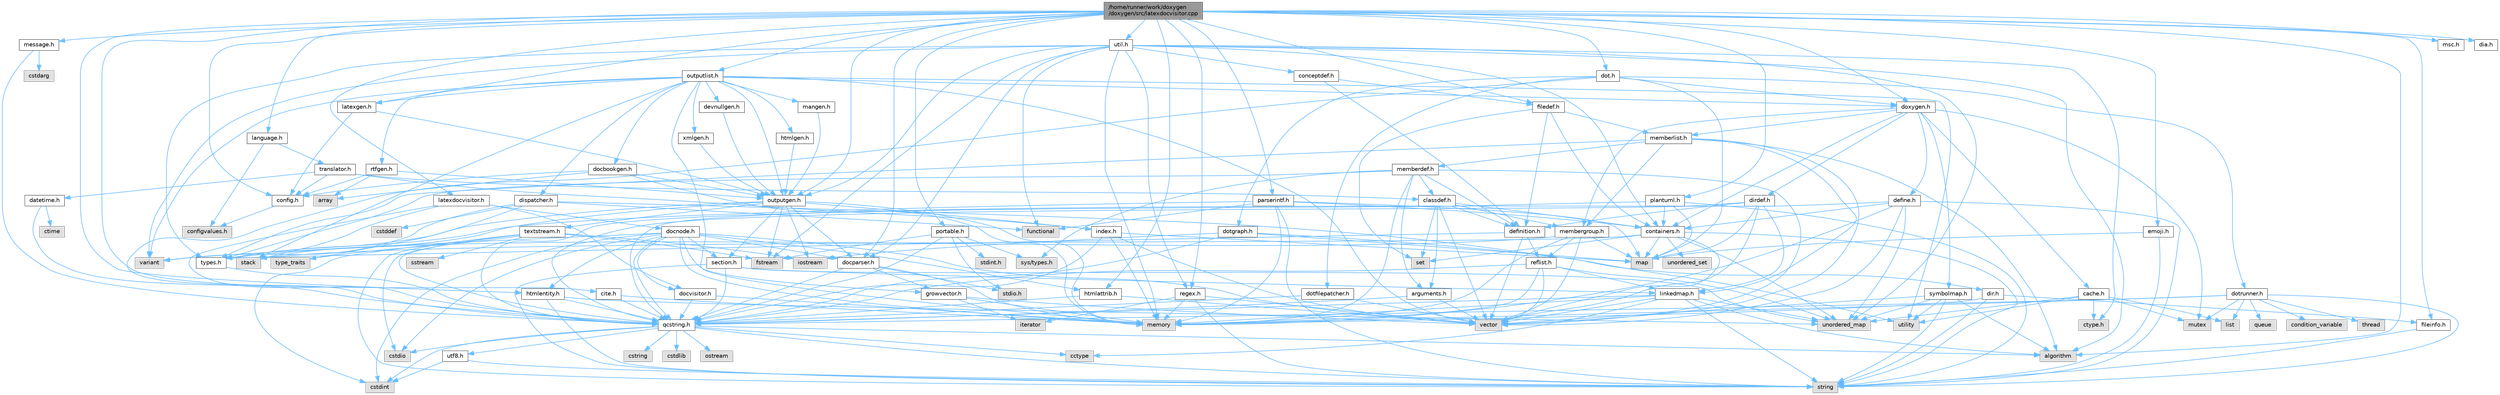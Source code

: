 digraph "/home/runner/work/doxygen/doxygen/src/latexdocvisitor.cpp"
{
 // INTERACTIVE_SVG=YES
 // LATEX_PDF_SIZE
  bgcolor="transparent";
  edge [fontname=Helvetica,fontsize=10,labelfontname=Helvetica,labelfontsize=10];
  node [fontname=Helvetica,fontsize=10,shape=box,height=0.2,width=0.4];
  Node1 [id="Node000001",label="/home/runner/work/doxygen\l/doxygen/src/latexdocvisitor.cpp",height=0.2,width=0.4,color="gray40", fillcolor="grey60", style="filled", fontcolor="black",tooltip=" "];
  Node1 -> Node2 [id="edge1_Node000001_Node000002",color="steelblue1",style="solid",tooltip=" "];
  Node2 [id="Node000002",label="algorithm",height=0.2,width=0.4,color="grey60", fillcolor="#E0E0E0", style="filled",tooltip=" "];
  Node1 -> Node3 [id="edge2_Node000001_Node000003",color="steelblue1",style="solid",tooltip=" "];
  Node3 [id="Node000003",label="htmlattrib.h",height=0.2,width=0.4,color="grey40", fillcolor="white", style="filled",URL="$d0/d73/htmlattrib_8h.html",tooltip=" "];
  Node3 -> Node4 [id="edge3_Node000003_Node000004",color="steelblue1",style="solid",tooltip=" "];
  Node4 [id="Node000004",label="vector",height=0.2,width=0.4,color="grey60", fillcolor="#E0E0E0", style="filled",tooltip=" "];
  Node3 -> Node5 [id="edge4_Node000003_Node000005",color="steelblue1",style="solid",tooltip=" "];
  Node5 [id="Node000005",label="qcstring.h",height=0.2,width=0.4,color="grey40", fillcolor="white", style="filled",URL="$d7/d5c/qcstring_8h.html",tooltip=" "];
  Node5 -> Node6 [id="edge5_Node000005_Node000006",color="steelblue1",style="solid",tooltip=" "];
  Node6 [id="Node000006",label="string",height=0.2,width=0.4,color="grey60", fillcolor="#E0E0E0", style="filled",tooltip=" "];
  Node5 -> Node2 [id="edge6_Node000005_Node000002",color="steelblue1",style="solid",tooltip=" "];
  Node5 -> Node7 [id="edge7_Node000005_Node000007",color="steelblue1",style="solid",tooltip=" "];
  Node7 [id="Node000007",label="cctype",height=0.2,width=0.4,color="grey60", fillcolor="#E0E0E0", style="filled",tooltip=" "];
  Node5 -> Node8 [id="edge8_Node000005_Node000008",color="steelblue1",style="solid",tooltip=" "];
  Node8 [id="Node000008",label="cstring",height=0.2,width=0.4,color="grey60", fillcolor="#E0E0E0", style="filled",tooltip=" "];
  Node5 -> Node9 [id="edge9_Node000005_Node000009",color="steelblue1",style="solid",tooltip=" "];
  Node9 [id="Node000009",label="cstdio",height=0.2,width=0.4,color="grey60", fillcolor="#E0E0E0", style="filled",tooltip=" "];
  Node5 -> Node10 [id="edge10_Node000005_Node000010",color="steelblue1",style="solid",tooltip=" "];
  Node10 [id="Node000010",label="cstdlib",height=0.2,width=0.4,color="grey60", fillcolor="#E0E0E0", style="filled",tooltip=" "];
  Node5 -> Node11 [id="edge11_Node000005_Node000011",color="steelblue1",style="solid",tooltip=" "];
  Node11 [id="Node000011",label="cstdint",height=0.2,width=0.4,color="grey60", fillcolor="#E0E0E0", style="filled",tooltip=" "];
  Node5 -> Node12 [id="edge12_Node000005_Node000012",color="steelblue1",style="solid",tooltip=" "];
  Node12 [id="Node000012",label="ostream",height=0.2,width=0.4,color="grey60", fillcolor="#E0E0E0", style="filled",tooltip=" "];
  Node5 -> Node13 [id="edge13_Node000005_Node000013",color="steelblue1",style="solid",tooltip=" "];
  Node13 [id="Node000013",label="utf8.h",height=0.2,width=0.4,color="grey40", fillcolor="white", style="filled",URL="$db/d7c/utf8_8h.html",tooltip="Various UTF8 related helper functions."];
  Node13 -> Node11 [id="edge14_Node000013_Node000011",color="steelblue1",style="solid",tooltip=" "];
  Node13 -> Node6 [id="edge15_Node000013_Node000006",color="steelblue1",style="solid",tooltip=" "];
  Node1 -> Node14 [id="edge16_Node000001_Node000014",color="steelblue1",style="solid",tooltip=" "];
  Node14 [id="Node000014",label="latexdocvisitor.h",height=0.2,width=0.4,color="grey40", fillcolor="white", style="filled",URL="$d8/d99/latexdocvisitor_8h.html",tooltip=" "];
  Node14 -> Node15 [id="edge17_Node000014_Node000015",color="steelblue1",style="solid",tooltip=" "];
  Node15 [id="Node000015",label="stack",height=0.2,width=0.4,color="grey60", fillcolor="#E0E0E0", style="filled",tooltip=" "];
  Node14 -> Node5 [id="edge18_Node000014_Node000005",color="steelblue1",style="solid",tooltip=" "];
  Node14 -> Node16 [id="edge19_Node000014_Node000016",color="steelblue1",style="solid",tooltip=" "];
  Node16 [id="Node000016",label="docvisitor.h",height=0.2,width=0.4,color="grey40", fillcolor="white", style="filled",URL="$d2/d3c/docvisitor_8h.html",tooltip=" "];
  Node16 -> Node17 [id="edge20_Node000016_Node000017",color="steelblue1",style="solid",tooltip=" "];
  Node17 [id="Node000017",label="memory",height=0.2,width=0.4,color="grey60", fillcolor="#E0E0E0", style="filled",tooltip=" "];
  Node16 -> Node5 [id="edge21_Node000016_Node000005",color="steelblue1",style="solid",tooltip=" "];
  Node14 -> Node18 [id="edge22_Node000014_Node000018",color="steelblue1",style="solid",tooltip=" "];
  Node18 [id="Node000018",label="docnode.h",height=0.2,width=0.4,color="grey40", fillcolor="white", style="filled",URL="$de/d2b/docnode_8h.html",tooltip=" "];
  Node18 -> Node9 [id="edge23_Node000018_Node000009",color="steelblue1",style="solid",tooltip=" "];
  Node18 -> Node11 [id="edge24_Node000018_Node000011",color="steelblue1",style="solid",tooltip=" "];
  Node18 -> Node4 [id="edge25_Node000018_Node000004",color="steelblue1",style="solid",tooltip=" "];
  Node18 -> Node17 [id="edge26_Node000018_Node000017",color="steelblue1",style="solid",tooltip=" "];
  Node18 -> Node19 [id="edge27_Node000018_Node000019",color="steelblue1",style="solid",tooltip=" "];
  Node19 [id="Node000019",label="variant",height=0.2,width=0.4,color="grey60", fillcolor="#E0E0E0", style="filled",tooltip=" "];
  Node18 -> Node5 [id="edge28_Node000018_Node000005",color="steelblue1",style="solid",tooltip=" "];
  Node18 -> Node16 [id="edge29_Node000018_Node000016",color="steelblue1",style="solid",tooltip=" "];
  Node18 -> Node20 [id="edge30_Node000018_Node000020",color="steelblue1",style="solid",tooltip=" "];
  Node20 [id="Node000020",label="docparser.h",height=0.2,width=0.4,color="grey40", fillcolor="white", style="filled",URL="$de/d9c/docparser_8h.html",tooltip=" "];
  Node20 -> Node21 [id="edge31_Node000020_Node000021",color="steelblue1",style="solid",tooltip=" "];
  Node21 [id="Node000021",label="stdio.h",height=0.2,width=0.4,color="grey60", fillcolor="#E0E0E0", style="filled",tooltip=" "];
  Node20 -> Node17 [id="edge32_Node000020_Node000017",color="steelblue1",style="solid",tooltip=" "];
  Node20 -> Node5 [id="edge33_Node000020_Node000005",color="steelblue1",style="solid",tooltip=" "];
  Node20 -> Node22 [id="edge34_Node000020_Node000022",color="steelblue1",style="solid",tooltip=" "];
  Node22 [id="Node000022",label="growvector.h",height=0.2,width=0.4,color="grey40", fillcolor="white", style="filled",URL="$d7/d50/growvector_8h.html",tooltip=" "];
  Node22 -> Node4 [id="edge35_Node000022_Node000004",color="steelblue1",style="solid",tooltip=" "];
  Node22 -> Node17 [id="edge36_Node000022_Node000017",color="steelblue1",style="solid",tooltip=" "];
  Node22 -> Node23 [id="edge37_Node000022_Node000023",color="steelblue1",style="solid",tooltip=" "];
  Node23 [id="Node000023",label="iterator",height=0.2,width=0.4,color="grey60", fillcolor="#E0E0E0", style="filled",tooltip=" "];
  Node18 -> Node3 [id="edge38_Node000018_Node000003",color="steelblue1",style="solid",tooltip=" "];
  Node18 -> Node24 [id="edge39_Node000018_Node000024",color="steelblue1",style="solid",tooltip=" "];
  Node24 [id="Node000024",label="htmlentity.h",height=0.2,width=0.4,color="grey40", fillcolor="white", style="filled",URL="$db/dc6/htmlentity_8h.html",tooltip=" "];
  Node24 -> Node25 [id="edge40_Node000024_Node000025",color="steelblue1",style="solid",tooltip=" "];
  Node25 [id="Node000025",label="unordered_map",height=0.2,width=0.4,color="grey60", fillcolor="#E0E0E0", style="filled",tooltip=" "];
  Node24 -> Node6 [id="edge41_Node000024_Node000006",color="steelblue1",style="solid",tooltip=" "];
  Node24 -> Node5 [id="edge42_Node000024_Node000005",color="steelblue1",style="solid",tooltip=" "];
  Node18 -> Node22 [id="edge43_Node000018_Node000022",color="steelblue1",style="solid",tooltip=" "];
  Node18 -> Node26 [id="edge44_Node000018_Node000026",color="steelblue1",style="solid",tooltip=" "];
  Node26 [id="Node000026",label="section.h",height=0.2,width=0.4,color="grey40", fillcolor="white", style="filled",URL="$d1/d2a/section_8h.html",tooltip=" "];
  Node26 -> Node6 [id="edge45_Node000026_Node000006",color="steelblue1",style="solid",tooltip=" "];
  Node26 -> Node25 [id="edge46_Node000026_Node000025",color="steelblue1",style="solid",tooltip=" "];
  Node26 -> Node5 [id="edge47_Node000026_Node000005",color="steelblue1",style="solid",tooltip=" "];
  Node26 -> Node27 [id="edge48_Node000026_Node000027",color="steelblue1",style="solid",tooltip=" "];
  Node27 [id="Node000027",label="linkedmap.h",height=0.2,width=0.4,color="grey40", fillcolor="white", style="filled",URL="$da/de1/linkedmap_8h.html",tooltip=" "];
  Node27 -> Node25 [id="edge49_Node000027_Node000025",color="steelblue1",style="solid",tooltip=" "];
  Node27 -> Node4 [id="edge50_Node000027_Node000004",color="steelblue1",style="solid",tooltip=" "];
  Node27 -> Node17 [id="edge51_Node000027_Node000017",color="steelblue1",style="solid",tooltip=" "];
  Node27 -> Node6 [id="edge52_Node000027_Node000006",color="steelblue1",style="solid",tooltip=" "];
  Node27 -> Node2 [id="edge53_Node000027_Node000002",color="steelblue1",style="solid",tooltip=" "];
  Node27 -> Node7 [id="edge54_Node000027_Node000007",color="steelblue1",style="solid",tooltip=" "];
  Node27 -> Node5 [id="edge55_Node000027_Node000005",color="steelblue1",style="solid",tooltip=" "];
  Node1 -> Node28 [id="edge56_Node000001_Node000028",color="steelblue1",style="solid",tooltip=" "];
  Node28 [id="Node000028",label="latexgen.h",height=0.2,width=0.4,color="grey40", fillcolor="white", style="filled",URL="$d6/d9c/latexgen_8h.html",tooltip=" "];
  Node28 -> Node29 [id="edge57_Node000028_Node000029",color="steelblue1",style="solid",tooltip=" "];
  Node29 [id="Node000029",label="config.h",height=0.2,width=0.4,color="grey40", fillcolor="white", style="filled",URL="$db/d16/config_8h.html",tooltip=" "];
  Node29 -> Node30 [id="edge58_Node000029_Node000030",color="steelblue1",style="solid",tooltip=" "];
  Node30 [id="Node000030",label="configvalues.h",height=0.2,width=0.4,color="grey60", fillcolor="#E0E0E0", style="filled",tooltip=" "];
  Node28 -> Node31 [id="edge59_Node000028_Node000031",color="steelblue1",style="solid",tooltip=" "];
  Node31 [id="Node000031",label="outputgen.h",height=0.2,width=0.4,color="grey40", fillcolor="white", style="filled",URL="$df/d06/outputgen_8h.html",tooltip=" "];
  Node31 -> Node17 [id="edge60_Node000031_Node000017",color="steelblue1",style="solid",tooltip=" "];
  Node31 -> Node15 [id="edge61_Node000031_Node000015",color="steelblue1",style="solid",tooltip=" "];
  Node31 -> Node32 [id="edge62_Node000031_Node000032",color="steelblue1",style="solid",tooltip=" "];
  Node32 [id="Node000032",label="iostream",height=0.2,width=0.4,color="grey60", fillcolor="#E0E0E0", style="filled",tooltip=" "];
  Node31 -> Node33 [id="edge63_Node000031_Node000033",color="steelblue1",style="solid",tooltip=" "];
  Node33 [id="Node000033",label="fstream",height=0.2,width=0.4,color="grey60", fillcolor="#E0E0E0", style="filled",tooltip=" "];
  Node31 -> Node34 [id="edge64_Node000031_Node000034",color="steelblue1",style="solid",tooltip=" "];
  Node34 [id="Node000034",label="types.h",height=0.2,width=0.4,color="grey40", fillcolor="white", style="filled",URL="$d9/d49/types_8h.html",tooltip="This file contains a number of basic enums and types."];
  Node34 -> Node5 [id="edge65_Node000034_Node000005",color="steelblue1",style="solid",tooltip=" "];
  Node31 -> Node35 [id="edge66_Node000031_Node000035",color="steelblue1",style="solid",tooltip=" "];
  Node35 [id="Node000035",label="index.h",height=0.2,width=0.4,color="grey40", fillcolor="white", style="filled",URL="$d1/db5/index_8h.html",tooltip=" "];
  Node35 -> Node17 [id="edge67_Node000035_Node000017",color="steelblue1",style="solid",tooltip=" "];
  Node35 -> Node4 [id="edge68_Node000035_Node000004",color="steelblue1",style="solid",tooltip=" "];
  Node35 -> Node36 [id="edge69_Node000035_Node000036",color="steelblue1",style="solid",tooltip=" "];
  Node36 [id="Node000036",label="map",height=0.2,width=0.4,color="grey60", fillcolor="#E0E0E0", style="filled",tooltip=" "];
  Node35 -> Node5 [id="edge70_Node000035_Node000005",color="steelblue1",style="solid",tooltip=" "];
  Node31 -> Node26 [id="edge71_Node000031_Node000026",color="steelblue1",style="solid",tooltip=" "];
  Node31 -> Node37 [id="edge72_Node000031_Node000037",color="steelblue1",style="solid",tooltip=" "];
  Node37 [id="Node000037",label="textstream.h",height=0.2,width=0.4,color="grey40", fillcolor="white", style="filled",URL="$d4/d7d/textstream_8h.html",tooltip=" "];
  Node37 -> Node6 [id="edge73_Node000037_Node000006",color="steelblue1",style="solid",tooltip=" "];
  Node37 -> Node32 [id="edge74_Node000037_Node000032",color="steelblue1",style="solid",tooltip=" "];
  Node37 -> Node38 [id="edge75_Node000037_Node000038",color="steelblue1",style="solid",tooltip=" "];
  Node38 [id="Node000038",label="sstream",height=0.2,width=0.4,color="grey60", fillcolor="#E0E0E0", style="filled",tooltip=" "];
  Node37 -> Node11 [id="edge76_Node000037_Node000011",color="steelblue1",style="solid",tooltip=" "];
  Node37 -> Node9 [id="edge77_Node000037_Node000009",color="steelblue1",style="solid",tooltip=" "];
  Node37 -> Node33 [id="edge78_Node000037_Node000033",color="steelblue1",style="solid",tooltip=" "];
  Node37 -> Node39 [id="edge79_Node000037_Node000039",color="steelblue1",style="solid",tooltip=" "];
  Node39 [id="Node000039",label="type_traits",height=0.2,width=0.4,color="grey60", fillcolor="#E0E0E0", style="filled",tooltip=" "];
  Node37 -> Node5 [id="edge80_Node000037_Node000005",color="steelblue1",style="solid",tooltip=" "];
  Node31 -> Node20 [id="edge81_Node000031_Node000020",color="steelblue1",style="solid",tooltip=" "];
  Node1 -> Node20 [id="edge82_Node000001_Node000020",color="steelblue1",style="solid",tooltip=" "];
  Node1 -> Node40 [id="edge83_Node000001_Node000040",color="steelblue1",style="solid",tooltip=" "];
  Node40 [id="Node000040",label="language.h",height=0.2,width=0.4,color="grey40", fillcolor="white", style="filled",URL="$d8/dce/language_8h.html",tooltip=" "];
  Node40 -> Node41 [id="edge84_Node000040_Node000041",color="steelblue1",style="solid",tooltip=" "];
  Node41 [id="Node000041",label="translator.h",height=0.2,width=0.4,color="grey40", fillcolor="white", style="filled",URL="$d9/df1/translator_8h.html",tooltip=" "];
  Node41 -> Node42 [id="edge85_Node000041_Node000042",color="steelblue1",style="solid",tooltip=" "];
  Node42 [id="Node000042",label="classdef.h",height=0.2,width=0.4,color="grey40", fillcolor="white", style="filled",URL="$d1/da6/classdef_8h.html",tooltip=" "];
  Node42 -> Node4 [id="edge86_Node000042_Node000004",color="steelblue1",style="solid",tooltip=" "];
  Node42 -> Node43 [id="edge87_Node000042_Node000043",color="steelblue1",style="solid",tooltip=" "];
  Node43 [id="Node000043",label="set",height=0.2,width=0.4,color="grey60", fillcolor="#E0E0E0", style="filled",tooltip=" "];
  Node42 -> Node44 [id="edge88_Node000042_Node000044",color="steelblue1",style="solid",tooltip=" "];
  Node44 [id="Node000044",label="containers.h",height=0.2,width=0.4,color="grey40", fillcolor="white", style="filled",URL="$d5/d75/containers_8h.html",tooltip=" "];
  Node44 -> Node4 [id="edge89_Node000044_Node000004",color="steelblue1",style="solid",tooltip=" "];
  Node44 -> Node6 [id="edge90_Node000044_Node000006",color="steelblue1",style="solid",tooltip=" "];
  Node44 -> Node43 [id="edge91_Node000044_Node000043",color="steelblue1",style="solid",tooltip=" "];
  Node44 -> Node36 [id="edge92_Node000044_Node000036",color="steelblue1",style="solid",tooltip=" "];
  Node44 -> Node45 [id="edge93_Node000044_Node000045",color="steelblue1",style="solid",tooltip=" "];
  Node45 [id="Node000045",label="unordered_set",height=0.2,width=0.4,color="grey60", fillcolor="#E0E0E0", style="filled",tooltip=" "];
  Node44 -> Node25 [id="edge94_Node000044_Node000025",color="steelblue1",style="solid",tooltip=" "];
  Node44 -> Node15 [id="edge95_Node000044_Node000015",color="steelblue1",style="solid",tooltip=" "];
  Node42 -> Node46 [id="edge96_Node000042_Node000046",color="steelblue1",style="solid",tooltip=" "];
  Node46 [id="Node000046",label="definition.h",height=0.2,width=0.4,color="grey40", fillcolor="white", style="filled",URL="$df/da1/definition_8h.html",tooltip=" "];
  Node46 -> Node4 [id="edge97_Node000046_Node000004",color="steelblue1",style="solid",tooltip=" "];
  Node46 -> Node34 [id="edge98_Node000046_Node000034",color="steelblue1",style="solid",tooltip=" "];
  Node46 -> Node47 [id="edge99_Node000046_Node000047",color="steelblue1",style="solid",tooltip=" "];
  Node47 [id="Node000047",label="reflist.h",height=0.2,width=0.4,color="grey40", fillcolor="white", style="filled",URL="$d1/d02/reflist_8h.html",tooltip=" "];
  Node47 -> Node4 [id="edge100_Node000047_Node000004",color="steelblue1",style="solid",tooltip=" "];
  Node47 -> Node25 [id="edge101_Node000047_Node000025",color="steelblue1",style="solid",tooltip=" "];
  Node47 -> Node17 [id="edge102_Node000047_Node000017",color="steelblue1",style="solid",tooltip=" "];
  Node47 -> Node5 [id="edge103_Node000047_Node000005",color="steelblue1",style="solid",tooltip=" "];
  Node47 -> Node27 [id="edge104_Node000047_Node000027",color="steelblue1",style="solid",tooltip=" "];
  Node42 -> Node48 [id="edge105_Node000042_Node000048",color="steelblue1",style="solid",tooltip=" "];
  Node48 [id="Node000048",label="arguments.h",height=0.2,width=0.4,color="grey40", fillcolor="white", style="filled",URL="$df/d9b/arguments_8h.html",tooltip=" "];
  Node48 -> Node4 [id="edge106_Node000048_Node000004",color="steelblue1",style="solid",tooltip=" "];
  Node48 -> Node5 [id="edge107_Node000048_Node000005",color="steelblue1",style="solid",tooltip=" "];
  Node42 -> Node49 [id="edge108_Node000042_Node000049",color="steelblue1",style="solid",tooltip=" "];
  Node49 [id="Node000049",label="membergroup.h",height=0.2,width=0.4,color="grey40", fillcolor="white", style="filled",URL="$d9/d11/membergroup_8h.html",tooltip=" "];
  Node49 -> Node4 [id="edge109_Node000049_Node000004",color="steelblue1",style="solid",tooltip=" "];
  Node49 -> Node36 [id="edge110_Node000049_Node000036",color="steelblue1",style="solid",tooltip=" "];
  Node49 -> Node17 [id="edge111_Node000049_Node000017",color="steelblue1",style="solid",tooltip=" "];
  Node49 -> Node34 [id="edge112_Node000049_Node000034",color="steelblue1",style="solid",tooltip=" "];
  Node49 -> Node47 [id="edge113_Node000049_Node000047",color="steelblue1",style="solid",tooltip=" "];
  Node41 -> Node29 [id="edge114_Node000041_Node000029",color="steelblue1",style="solid",tooltip=" "];
  Node41 -> Node50 [id="edge115_Node000041_Node000050",color="steelblue1",style="solid",tooltip=" "];
  Node50 [id="Node000050",label="datetime.h",height=0.2,width=0.4,color="grey40", fillcolor="white", style="filled",URL="$de/d1b/datetime_8h.html",tooltip=" "];
  Node50 -> Node51 [id="edge116_Node000050_Node000051",color="steelblue1",style="solid",tooltip=" "];
  Node51 [id="Node000051",label="ctime",height=0.2,width=0.4,color="grey60", fillcolor="#E0E0E0", style="filled",tooltip=" "];
  Node50 -> Node5 [id="edge117_Node000050_Node000005",color="steelblue1",style="solid",tooltip=" "];
  Node41 -> Node35 [id="edge118_Node000041_Node000035",color="steelblue1",style="solid",tooltip=" "];
  Node40 -> Node30 [id="edge119_Node000040_Node000030",color="steelblue1",style="solid",tooltip=" "];
  Node1 -> Node52 [id="edge120_Node000001_Node000052",color="steelblue1",style="solid",tooltip=" "];
  Node52 [id="Node000052",label="doxygen.h",height=0.2,width=0.4,color="grey40", fillcolor="white", style="filled",URL="$d1/da1/doxygen_8h.html",tooltip=" "];
  Node52 -> Node53 [id="edge121_Node000052_Node000053",color="steelblue1",style="solid",tooltip=" "];
  Node53 [id="Node000053",label="mutex",height=0.2,width=0.4,color="grey60", fillcolor="#E0E0E0", style="filled",tooltip=" "];
  Node52 -> Node44 [id="edge122_Node000052_Node000044",color="steelblue1",style="solid",tooltip=" "];
  Node52 -> Node49 [id="edge123_Node000052_Node000049",color="steelblue1",style="solid",tooltip=" "];
  Node52 -> Node54 [id="edge124_Node000052_Node000054",color="steelblue1",style="solid",tooltip=" "];
  Node54 [id="Node000054",label="dirdef.h",height=0.2,width=0.4,color="grey40", fillcolor="white", style="filled",URL="$d6/d15/dirdef_8h.html",tooltip=" "];
  Node54 -> Node4 [id="edge125_Node000054_Node000004",color="steelblue1",style="solid",tooltip=" "];
  Node54 -> Node36 [id="edge126_Node000054_Node000036",color="steelblue1",style="solid",tooltip=" "];
  Node54 -> Node5 [id="edge127_Node000054_Node000005",color="steelblue1",style="solid",tooltip=" "];
  Node54 -> Node27 [id="edge128_Node000054_Node000027",color="steelblue1",style="solid",tooltip=" "];
  Node54 -> Node46 [id="edge129_Node000054_Node000046",color="steelblue1",style="solid",tooltip=" "];
  Node52 -> Node55 [id="edge130_Node000052_Node000055",color="steelblue1",style="solid",tooltip=" "];
  Node55 [id="Node000055",label="memberlist.h",height=0.2,width=0.4,color="grey40", fillcolor="white", style="filled",URL="$dd/d78/memberlist_8h.html",tooltip=" "];
  Node55 -> Node4 [id="edge131_Node000055_Node000004",color="steelblue1",style="solid",tooltip=" "];
  Node55 -> Node2 [id="edge132_Node000055_Node000002",color="steelblue1",style="solid",tooltip=" "];
  Node55 -> Node56 [id="edge133_Node000055_Node000056",color="steelblue1",style="solid",tooltip=" "];
  Node56 [id="Node000056",label="memberdef.h",height=0.2,width=0.4,color="grey40", fillcolor="white", style="filled",URL="$d4/d46/memberdef_8h.html",tooltip=" "];
  Node56 -> Node4 [id="edge134_Node000056_Node000004",color="steelblue1",style="solid",tooltip=" "];
  Node56 -> Node17 [id="edge135_Node000056_Node000017",color="steelblue1",style="solid",tooltip=" "];
  Node56 -> Node57 [id="edge136_Node000056_Node000057",color="steelblue1",style="solid",tooltip=" "];
  Node57 [id="Node000057",label="sys/types.h",height=0.2,width=0.4,color="grey60", fillcolor="#E0E0E0", style="filled",tooltip=" "];
  Node56 -> Node34 [id="edge137_Node000056_Node000034",color="steelblue1",style="solid",tooltip=" "];
  Node56 -> Node46 [id="edge138_Node000056_Node000046",color="steelblue1",style="solid",tooltip=" "];
  Node56 -> Node48 [id="edge139_Node000056_Node000048",color="steelblue1",style="solid",tooltip=" "];
  Node56 -> Node42 [id="edge140_Node000056_Node000042",color="steelblue1",style="solid",tooltip=" "];
  Node55 -> Node27 [id="edge141_Node000055_Node000027",color="steelblue1",style="solid",tooltip=" "];
  Node55 -> Node34 [id="edge142_Node000055_Node000034",color="steelblue1",style="solid",tooltip=" "];
  Node55 -> Node49 [id="edge143_Node000055_Node000049",color="steelblue1",style="solid",tooltip=" "];
  Node52 -> Node58 [id="edge144_Node000052_Node000058",color="steelblue1",style="solid",tooltip=" "];
  Node58 [id="Node000058",label="define.h",height=0.2,width=0.4,color="grey40", fillcolor="white", style="filled",URL="$df/d67/define_8h.html",tooltip=" "];
  Node58 -> Node4 [id="edge145_Node000058_Node000004",color="steelblue1",style="solid",tooltip=" "];
  Node58 -> Node17 [id="edge146_Node000058_Node000017",color="steelblue1",style="solid",tooltip=" "];
  Node58 -> Node6 [id="edge147_Node000058_Node000006",color="steelblue1",style="solid",tooltip=" "];
  Node58 -> Node25 [id="edge148_Node000058_Node000025",color="steelblue1",style="solid",tooltip=" "];
  Node58 -> Node5 [id="edge149_Node000058_Node000005",color="steelblue1",style="solid",tooltip=" "];
  Node58 -> Node44 [id="edge150_Node000058_Node000044",color="steelblue1",style="solid",tooltip=" "];
  Node52 -> Node59 [id="edge151_Node000052_Node000059",color="steelblue1",style="solid",tooltip=" "];
  Node59 [id="Node000059",label="cache.h",height=0.2,width=0.4,color="grey40", fillcolor="white", style="filled",URL="$d3/d26/cache_8h.html",tooltip=" "];
  Node59 -> Node60 [id="edge152_Node000059_Node000060",color="steelblue1",style="solid",tooltip=" "];
  Node60 [id="Node000060",label="list",height=0.2,width=0.4,color="grey60", fillcolor="#E0E0E0", style="filled",tooltip=" "];
  Node59 -> Node25 [id="edge153_Node000059_Node000025",color="steelblue1",style="solid",tooltip=" "];
  Node59 -> Node53 [id="edge154_Node000059_Node000053",color="steelblue1",style="solid",tooltip=" "];
  Node59 -> Node61 [id="edge155_Node000059_Node000061",color="steelblue1",style="solid",tooltip=" "];
  Node61 [id="Node000061",label="utility",height=0.2,width=0.4,color="grey60", fillcolor="#E0E0E0", style="filled",tooltip=" "];
  Node59 -> Node62 [id="edge156_Node000059_Node000062",color="steelblue1",style="solid",tooltip=" "];
  Node62 [id="Node000062",label="ctype.h",height=0.2,width=0.4,color="grey60", fillcolor="#E0E0E0", style="filled",tooltip=" "];
  Node52 -> Node63 [id="edge157_Node000052_Node000063",color="steelblue1",style="solid",tooltip=" "];
  Node63 [id="Node000063",label="symbolmap.h",height=0.2,width=0.4,color="grey40", fillcolor="white", style="filled",URL="$d7/ddd/symbolmap_8h.html",tooltip=" "];
  Node63 -> Node2 [id="edge158_Node000063_Node000002",color="steelblue1",style="solid",tooltip=" "];
  Node63 -> Node25 [id="edge159_Node000063_Node000025",color="steelblue1",style="solid",tooltip=" "];
  Node63 -> Node4 [id="edge160_Node000063_Node000004",color="steelblue1",style="solid",tooltip=" "];
  Node63 -> Node6 [id="edge161_Node000063_Node000006",color="steelblue1",style="solid",tooltip=" "];
  Node63 -> Node61 [id="edge162_Node000063_Node000061",color="steelblue1",style="solid",tooltip=" "];
  Node1 -> Node31 [id="edge163_Node000001_Node000031",color="steelblue1",style="solid",tooltip=" "];
  Node1 -> Node64 [id="edge164_Node000001_Node000064",color="steelblue1",style="solid",tooltip=" "];
  Node64 [id="Node000064",label="outputlist.h",height=0.2,width=0.4,color="grey40", fillcolor="white", style="filled",URL="$d2/db9/outputlist_8h.html",tooltip=" "];
  Node64 -> Node61 [id="edge165_Node000064_Node000061",color="steelblue1",style="solid",tooltip=" "];
  Node64 -> Node4 [id="edge166_Node000064_Node000004",color="steelblue1",style="solid",tooltip=" "];
  Node64 -> Node17 [id="edge167_Node000064_Node000017",color="steelblue1",style="solid",tooltip=" "];
  Node64 -> Node19 [id="edge168_Node000064_Node000019",color="steelblue1",style="solid",tooltip=" "];
  Node64 -> Node15 [id="edge169_Node000064_Node000015",color="steelblue1",style="solid",tooltip=" "];
  Node64 -> Node31 [id="edge170_Node000064_Node000031",color="steelblue1",style="solid",tooltip=" "];
  Node64 -> Node52 [id="edge171_Node000064_Node000052",color="steelblue1",style="solid",tooltip=" "];
  Node64 -> Node65 [id="edge172_Node000064_Node000065",color="steelblue1",style="solid",tooltip=" "];
  Node65 [id="Node000065",label="dispatcher.h",height=0.2,width=0.4,color="grey40", fillcolor="white", style="filled",URL="$da/d73/dispatcher_8h.html",tooltip=" "];
  Node65 -> Node66 [id="edge173_Node000065_Node000066",color="steelblue1",style="solid",tooltip=" "];
  Node66 [id="Node000066",label="cstddef",height=0.2,width=0.4,color="grey60", fillcolor="#E0E0E0", style="filled",tooltip=" "];
  Node65 -> Node61 [id="edge174_Node000065_Node000061",color="steelblue1",style="solid",tooltip=" "];
  Node65 -> Node67 [id="edge175_Node000065_Node000067",color="steelblue1",style="solid",tooltip=" "];
  Node67 [id="Node000067",label="functional",height=0.2,width=0.4,color="grey60", fillcolor="#E0E0E0", style="filled",tooltip=" "];
  Node65 -> Node19 [id="edge176_Node000065_Node000019",color="steelblue1",style="solid",tooltip=" "];
  Node65 -> Node39 [id="edge177_Node000065_Node000039",color="steelblue1",style="solid",tooltip=" "];
  Node64 -> Node68 [id="edge178_Node000064_Node000068",color="steelblue1",style="solid",tooltip=" "];
  Node68 [id="Node000068",label="htmlgen.h",height=0.2,width=0.4,color="grey40", fillcolor="white", style="filled",URL="$d8/d56/htmlgen_8h.html",tooltip=" "];
  Node68 -> Node31 [id="edge179_Node000068_Node000031",color="steelblue1",style="solid",tooltip=" "];
  Node64 -> Node28 [id="edge180_Node000064_Node000028",color="steelblue1",style="solid",tooltip=" "];
  Node64 -> Node69 [id="edge181_Node000064_Node000069",color="steelblue1",style="solid",tooltip=" "];
  Node69 [id="Node000069",label="rtfgen.h",height=0.2,width=0.4,color="grey40", fillcolor="white", style="filled",URL="$d4/daa/rtfgen_8h.html",tooltip=" "];
  Node69 -> Node70 [id="edge182_Node000069_Node000070",color="steelblue1",style="solid",tooltip=" "];
  Node70 [id="Node000070",label="array",height=0.2,width=0.4,color="grey60", fillcolor="#E0E0E0", style="filled",tooltip=" "];
  Node69 -> Node29 [id="edge183_Node000069_Node000029",color="steelblue1",style="solid",tooltip=" "];
  Node69 -> Node31 [id="edge184_Node000069_Node000031",color="steelblue1",style="solid",tooltip=" "];
  Node64 -> Node71 [id="edge185_Node000064_Node000071",color="steelblue1",style="solid",tooltip=" "];
  Node71 [id="Node000071",label="mangen.h",height=0.2,width=0.4,color="grey40", fillcolor="white", style="filled",URL="$da/dc0/mangen_8h.html",tooltip=" "];
  Node71 -> Node31 [id="edge186_Node000071_Node000031",color="steelblue1",style="solid",tooltip=" "];
  Node64 -> Node72 [id="edge187_Node000064_Node000072",color="steelblue1",style="solid",tooltip=" "];
  Node72 [id="Node000072",label="docbookgen.h",height=0.2,width=0.4,color="grey40", fillcolor="white", style="filled",URL="$de/dea/docbookgen_8h.html",tooltip=" "];
  Node72 -> Node17 [id="edge188_Node000072_Node000017",color="steelblue1",style="solid",tooltip=" "];
  Node72 -> Node70 [id="edge189_Node000072_Node000070",color="steelblue1",style="solid",tooltip=" "];
  Node72 -> Node29 [id="edge190_Node000072_Node000029",color="steelblue1",style="solid",tooltip=" "];
  Node72 -> Node31 [id="edge191_Node000072_Node000031",color="steelblue1",style="solid",tooltip=" "];
  Node64 -> Node73 [id="edge192_Node000064_Node000073",color="steelblue1",style="solid",tooltip=" "];
  Node73 [id="Node000073",label="xmlgen.h",height=0.2,width=0.4,color="grey40", fillcolor="white", style="filled",URL="$d9/d67/xmlgen_8h.html",tooltip=" "];
  Node73 -> Node31 [id="edge193_Node000073_Node000031",color="steelblue1",style="solid",tooltip=" "];
  Node64 -> Node74 [id="edge194_Node000064_Node000074",color="steelblue1",style="solid",tooltip=" "];
  Node74 [id="Node000074",label="devnullgen.h",height=0.2,width=0.4,color="grey40", fillcolor="white", style="filled",URL="$d8/de5/devnullgen_8h.html",tooltip=" "];
  Node74 -> Node31 [id="edge195_Node000074_Node000031",color="steelblue1",style="solid",tooltip=" "];
  Node1 -> Node75 [id="edge196_Node000001_Node000075",color="steelblue1",style="solid",tooltip=" "];
  Node75 [id="Node000075",label="dot.h",height=0.2,width=0.4,color="grey40", fillcolor="white", style="filled",URL="$d6/d4a/dot_8h.html",tooltip=" "];
  Node75 -> Node36 [id="edge197_Node000075_Node000036",color="steelblue1",style="solid",tooltip=" "];
  Node75 -> Node5 [id="edge198_Node000075_Node000005",color="steelblue1",style="solid",tooltip=" "];
  Node75 -> Node76 [id="edge199_Node000075_Node000076",color="steelblue1",style="solid",tooltip=" "];
  Node76 [id="Node000076",label="dotgraph.h",height=0.2,width=0.4,color="grey40", fillcolor="white", style="filled",URL="$d0/daa/dotgraph_8h.html",tooltip=" "];
  Node76 -> Node32 [id="edge200_Node000076_Node000032",color="steelblue1",style="solid",tooltip=" "];
  Node76 -> Node36 [id="edge201_Node000076_Node000036",color="steelblue1",style="solid",tooltip=" "];
  Node76 -> Node5 [id="edge202_Node000076_Node000005",color="steelblue1",style="solid",tooltip=" "];
  Node76 -> Node77 [id="edge203_Node000076_Node000077",color="steelblue1",style="solid",tooltip=" "];
  Node77 [id="Node000077",label="dir.h",height=0.2,width=0.4,color="grey40", fillcolor="white", style="filled",URL="$df/d9c/dir_8h.html",tooltip=" "];
  Node77 -> Node6 [id="edge204_Node000077_Node000006",color="steelblue1",style="solid",tooltip=" "];
  Node77 -> Node17 [id="edge205_Node000077_Node000017",color="steelblue1",style="solid",tooltip=" "];
  Node77 -> Node78 [id="edge206_Node000077_Node000078",color="steelblue1",style="solid",tooltip=" "];
  Node78 [id="Node000078",label="fileinfo.h",height=0.2,width=0.4,color="grey40", fillcolor="white", style="filled",URL="$df/d45/fileinfo_8h.html",tooltip=" "];
  Node78 -> Node6 [id="edge207_Node000078_Node000006",color="steelblue1",style="solid",tooltip=" "];
  Node75 -> Node79 [id="edge208_Node000075_Node000079",color="steelblue1",style="solid",tooltip=" "];
  Node79 [id="Node000079",label="dotfilepatcher.h",height=0.2,width=0.4,color="grey40", fillcolor="white", style="filled",URL="$d3/d38/dotfilepatcher_8h.html",tooltip=" "];
  Node79 -> Node4 [id="edge209_Node000079_Node000004",color="steelblue1",style="solid",tooltip=" "];
  Node79 -> Node5 [id="edge210_Node000079_Node000005",color="steelblue1",style="solid",tooltip=" "];
  Node75 -> Node80 [id="edge211_Node000075_Node000080",color="steelblue1",style="solid",tooltip=" "];
  Node80 [id="Node000080",label="dotrunner.h",height=0.2,width=0.4,color="grey40", fillcolor="white", style="filled",URL="$d2/dd1/dotrunner_8h.html",tooltip=" "];
  Node80 -> Node6 [id="edge212_Node000080_Node000006",color="steelblue1",style="solid",tooltip=" "];
  Node80 -> Node81 [id="edge213_Node000080_Node000081",color="steelblue1",style="solid",tooltip=" "];
  Node81 [id="Node000081",label="thread",height=0.2,width=0.4,color="grey60", fillcolor="#E0E0E0", style="filled",tooltip=" "];
  Node80 -> Node60 [id="edge214_Node000080_Node000060",color="steelblue1",style="solid",tooltip=" "];
  Node80 -> Node82 [id="edge215_Node000080_Node000082",color="steelblue1",style="solid",tooltip=" "];
  Node82 [id="Node000082",label="queue",height=0.2,width=0.4,color="grey60", fillcolor="#E0E0E0", style="filled",tooltip=" "];
  Node80 -> Node53 [id="edge216_Node000080_Node000053",color="steelblue1",style="solid",tooltip=" "];
  Node80 -> Node83 [id="edge217_Node000080_Node000083",color="steelblue1",style="solid",tooltip=" "];
  Node83 [id="Node000083",label="condition_variable",height=0.2,width=0.4,color="grey60", fillcolor="#E0E0E0", style="filled",tooltip=" "];
  Node80 -> Node17 [id="edge218_Node000080_Node000017",color="steelblue1",style="solid",tooltip=" "];
  Node80 -> Node5 [id="edge219_Node000080_Node000005",color="steelblue1",style="solid",tooltip=" "];
  Node75 -> Node52 [id="edge220_Node000075_Node000052",color="steelblue1",style="solid",tooltip=" "];
  Node1 -> Node84 [id="edge221_Node000001_Node000084",color="steelblue1",style="solid",tooltip=" "];
  Node84 [id="Node000084",label="util.h",height=0.2,width=0.4,color="grey40", fillcolor="white", style="filled",URL="$d8/d3c/util_8h.html",tooltip="A bunch of utility functions."];
  Node84 -> Node17 [id="edge222_Node000084_Node000017",color="steelblue1",style="solid",tooltip=" "];
  Node84 -> Node25 [id="edge223_Node000084_Node000025",color="steelblue1",style="solid",tooltip=" "];
  Node84 -> Node2 [id="edge224_Node000084_Node000002",color="steelblue1",style="solid",tooltip=" "];
  Node84 -> Node67 [id="edge225_Node000084_Node000067",color="steelblue1",style="solid",tooltip=" "];
  Node84 -> Node33 [id="edge226_Node000084_Node000033",color="steelblue1",style="solid",tooltip=" "];
  Node84 -> Node19 [id="edge227_Node000084_Node000019",color="steelblue1",style="solid",tooltip=" "];
  Node84 -> Node62 [id="edge228_Node000084_Node000062",color="steelblue1",style="solid",tooltip=" "];
  Node84 -> Node34 [id="edge229_Node000084_Node000034",color="steelblue1",style="solid",tooltip=" "];
  Node84 -> Node20 [id="edge230_Node000084_Node000020",color="steelblue1",style="solid",tooltip=" "];
  Node84 -> Node44 [id="edge231_Node000084_Node000044",color="steelblue1",style="solid",tooltip=" "];
  Node84 -> Node31 [id="edge232_Node000084_Node000031",color="steelblue1",style="solid",tooltip=" "];
  Node84 -> Node85 [id="edge233_Node000084_Node000085",color="steelblue1",style="solid",tooltip=" "];
  Node85 [id="Node000085",label="regex.h",height=0.2,width=0.4,color="grey40", fillcolor="white", style="filled",URL="$d1/d21/regex_8h.html",tooltip=" "];
  Node85 -> Node17 [id="edge234_Node000085_Node000017",color="steelblue1",style="solid",tooltip=" "];
  Node85 -> Node6 [id="edge235_Node000085_Node000006",color="steelblue1",style="solid",tooltip=" "];
  Node85 -> Node4 [id="edge236_Node000085_Node000004",color="steelblue1",style="solid",tooltip=" "];
  Node85 -> Node23 [id="edge237_Node000085_Node000023",color="steelblue1",style="solid",tooltip=" "];
  Node84 -> Node86 [id="edge238_Node000084_Node000086",color="steelblue1",style="solid",tooltip=" "];
  Node86 [id="Node000086",label="conceptdef.h",height=0.2,width=0.4,color="grey40", fillcolor="white", style="filled",URL="$da/df1/conceptdef_8h.html",tooltip=" "];
  Node86 -> Node46 [id="edge239_Node000086_Node000046",color="steelblue1",style="solid",tooltip=" "];
  Node86 -> Node87 [id="edge240_Node000086_Node000087",color="steelblue1",style="solid",tooltip=" "];
  Node87 [id="Node000087",label="filedef.h",height=0.2,width=0.4,color="grey40", fillcolor="white", style="filled",URL="$d4/d3a/filedef_8h.html",tooltip=" "];
  Node87 -> Node43 [id="edge241_Node000087_Node000043",color="steelblue1",style="solid",tooltip=" "];
  Node87 -> Node46 [id="edge242_Node000087_Node000046",color="steelblue1",style="solid",tooltip=" "];
  Node87 -> Node55 [id="edge243_Node000087_Node000055",color="steelblue1",style="solid",tooltip=" "];
  Node87 -> Node44 [id="edge244_Node000087_Node000044",color="steelblue1",style="solid",tooltip=" "];
  Node1 -> Node88 [id="edge245_Node000001_Node000088",color="steelblue1",style="solid",tooltip=" "];
  Node88 [id="Node000088",label="message.h",height=0.2,width=0.4,color="grey40", fillcolor="white", style="filled",URL="$d2/d0d/message_8h.html",tooltip=" "];
  Node88 -> Node89 [id="edge246_Node000088_Node000089",color="steelblue1",style="solid",tooltip=" "];
  Node89 [id="Node000089",label="cstdarg",height=0.2,width=0.4,color="grey60", fillcolor="#E0E0E0", style="filled",tooltip=" "];
  Node88 -> Node5 [id="edge247_Node000088_Node000005",color="steelblue1",style="solid",tooltip=" "];
  Node1 -> Node90 [id="edge248_Node000001_Node000090",color="steelblue1",style="solid",tooltip=" "];
  Node90 [id="Node000090",label="parserintf.h",height=0.2,width=0.4,color="grey40", fillcolor="white", style="filled",URL="$da/d55/parserintf_8h.html",tooltip=" "];
  Node90 -> Node67 [id="edge249_Node000090_Node000067",color="steelblue1",style="solid",tooltip=" "];
  Node90 -> Node17 [id="edge250_Node000090_Node000017",color="steelblue1",style="solid",tooltip=" "];
  Node90 -> Node36 [id="edge251_Node000090_Node000036",color="steelblue1",style="solid",tooltip=" "];
  Node90 -> Node6 [id="edge252_Node000090_Node000006",color="steelblue1",style="solid",tooltip=" "];
  Node90 -> Node34 [id="edge253_Node000090_Node000034",color="steelblue1",style="solid",tooltip=" "];
  Node90 -> Node44 [id="edge254_Node000090_Node000044",color="steelblue1",style="solid",tooltip=" "];
  Node1 -> Node91 [id="edge255_Node000001_Node000091",color="steelblue1",style="solid",tooltip=" "];
  Node91 [id="Node000091",label="msc.h",height=0.2,width=0.4,color="grey40", fillcolor="white", style="filled",URL="$dc/d66/msc_8h.html",tooltip=" "];
  Node1 -> Node92 [id="edge256_Node000001_Node000092",color="steelblue1",style="solid",tooltip=" "];
  Node92 [id="Node000092",label="dia.h",height=0.2,width=0.4,color="grey40", fillcolor="white", style="filled",URL="$da/d49/dia_8h.html",tooltip=" "];
  Node1 -> Node93 [id="edge257_Node000001_Node000093",color="steelblue1",style="solid",tooltip=" "];
  Node93 [id="Node000093",label="cite.h",height=0.2,width=0.4,color="grey40", fillcolor="white", style="filled",URL="$d7/d69/cite_8h.html",tooltip=" "];
  Node93 -> Node17 [id="edge258_Node000093_Node000017",color="steelblue1",style="solid",tooltip=" "];
  Node93 -> Node5 [id="edge259_Node000093_Node000005",color="steelblue1",style="solid",tooltip=" "];
  Node1 -> Node87 [id="edge260_Node000001_Node000087",color="steelblue1",style="solid",tooltip=" "];
  Node1 -> Node29 [id="edge261_Node000001_Node000029",color="steelblue1",style="solid",tooltip=" "];
  Node1 -> Node24 [id="edge262_Node000001_Node000024",color="steelblue1",style="solid",tooltip=" "];
  Node1 -> Node94 [id="edge263_Node000001_Node000094",color="steelblue1",style="solid",tooltip=" "];
  Node94 [id="Node000094",label="emoji.h",height=0.2,width=0.4,color="grey40", fillcolor="white", style="filled",URL="$d6/dd3/emoji_8h.html",tooltip=" "];
  Node94 -> Node36 [id="edge264_Node000094_Node000036",color="steelblue1",style="solid",tooltip=" "];
  Node94 -> Node6 [id="edge265_Node000094_Node000006",color="steelblue1",style="solid",tooltip=" "];
  Node1 -> Node95 [id="edge266_Node000001_Node000095",color="steelblue1",style="solid",tooltip=" "];
  Node95 [id="Node000095",label="plantuml.h",height=0.2,width=0.4,color="grey40", fillcolor="white", style="filled",URL="$d3/dde/plantuml_8h.html",tooltip=" "];
  Node95 -> Node36 [id="edge267_Node000095_Node000036",color="steelblue1",style="solid",tooltip=" "];
  Node95 -> Node6 [id="edge268_Node000095_Node000006",color="steelblue1",style="solid",tooltip=" "];
  Node95 -> Node44 [id="edge269_Node000095_Node000044",color="steelblue1",style="solid",tooltip=" "];
  Node95 -> Node5 [id="edge270_Node000095_Node000005",color="steelblue1",style="solid",tooltip=" "];
  Node1 -> Node78 [id="edge271_Node000001_Node000078",color="steelblue1",style="solid",tooltip=" "];
  Node1 -> Node85 [id="edge272_Node000001_Node000085",color="steelblue1",style="solid",tooltip=" "];
  Node1 -> Node96 [id="edge273_Node000001_Node000096",color="steelblue1",style="solid",tooltip=" "];
  Node96 [id="Node000096",label="portable.h",height=0.2,width=0.4,color="grey40", fillcolor="white", style="filled",URL="$d2/de2/portable_8h.html",tooltip="Portable versions of functions that are platform dependent."];
  Node96 -> Node21 [id="edge274_Node000096_Node000021",color="steelblue1",style="solid",tooltip=" "];
  Node96 -> Node57 [id="edge275_Node000096_Node000057",color="steelblue1",style="solid",tooltip=" "];
  Node96 -> Node97 [id="edge276_Node000096_Node000097",color="steelblue1",style="solid",tooltip=" "];
  Node97 [id="Node000097",label="stdint.h",height=0.2,width=0.4,color="grey60", fillcolor="#E0E0E0", style="filled",tooltip=" "];
  Node96 -> Node33 [id="edge277_Node000096_Node000033",color="steelblue1",style="solid",tooltip=" "];
  Node96 -> Node5 [id="edge278_Node000096_Node000005",color="steelblue1",style="solid",tooltip=" "];
}
